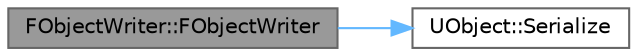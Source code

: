 digraph "FObjectWriter::FObjectWriter"
{
 // INTERACTIVE_SVG=YES
 // LATEX_PDF_SIZE
  bgcolor="transparent";
  edge [fontname=Helvetica,fontsize=10,labelfontname=Helvetica,labelfontsize=10];
  node [fontname=Helvetica,fontsize=10,shape=box,height=0.2,width=0.4];
  rankdir="LR";
  Node1 [id="Node000001",label="FObjectWriter::FObjectWriter",height=0.2,width=0.4,color="gray40", fillcolor="grey60", style="filled", fontcolor="black",tooltip=" "];
  Node1 -> Node2 [id="edge1_Node000001_Node000002",color="steelblue1",style="solid",tooltip=" "];
  Node2 [id="Node000002",label="UObject::Serialize",height=0.2,width=0.4,color="grey40", fillcolor="white", style="filled",URL="$df/def/classUObject.html#ab15675bbdb377f92426c0a9d90cf0197",tooltip="Handles reading, writing, and reference collecting using FArchive."];
}
